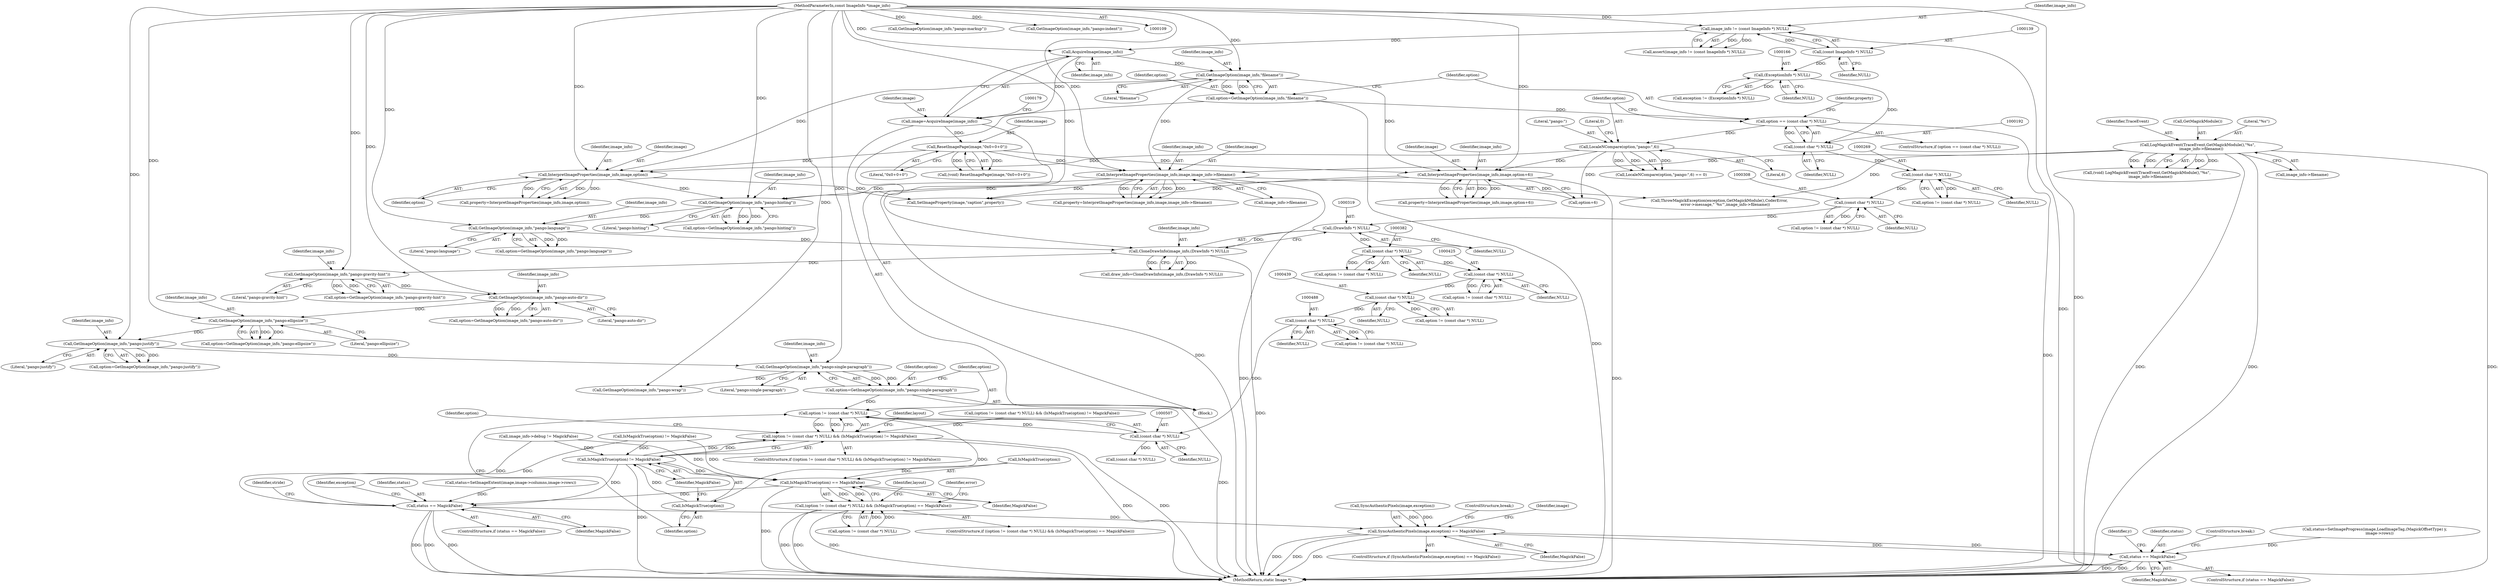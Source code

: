 digraph "0_ImageMagick_f6e9d0d9955e85bdd7540b251cd50d598dacc5e6_42@pointer" {
"1000504" [label="(Call,option != (const char *) NULL)"];
"1000497" [label="(Call,option=GetImageOption(image_info,\"pango:single-paragraph\"))"];
"1000499" [label="(Call,GetImageOption(image_info,\"pango:single-paragraph\"))"];
"1000480" [label="(Call,GetImageOption(image_info,\"pango:justify\"))"];
"1000432" [label="(Call,GetImageOption(image_info,\"pango:ellipsize\"))"];
"1000418" [label="(Call,GetImageOption(image_info,\"pango:auto-dir\"))"];
"1000375" [label="(Call,GetImageOption(image_info,\"pango:gravity-hint\"))"];
"1000316" [label="(Call,CloneDrawInfo(image_info,(DrawInfo *) NULL))"];
"1000301" [label="(Call,GetImageOption(image_info,\"pango:language\"))"];
"1000262" [label="(Call,GetImageOption(image_info,\"pango:hinting\"))"];
"1000221" [label="(Call,InterpretImageProperties(image_info,image,option))"];
"1000185" [label="(Call,GetImageOption(image_info,\"filename\"))"];
"1000176" [label="(Call,AcquireImage(image_info))"];
"1000136" [label="(Call,image_info != (const ImageInfo *) NULL)"];
"1000110" [label="(MethodParameterIn,const ImageInfo *image_info)"];
"1000138" [label="(Call,(const ImageInfo *) NULL)"];
"1000180" [label="(Call,ResetImagePage(image,\"0x0+0+0\"))"];
"1000174" [label="(Call,image=AcquireImage(image_info))"];
"1000205" [label="(Call,LocaleNCompare(option,\"pango:\",6))"];
"1000189" [label="(Call,option == (const char *) NULL)"];
"1000183" [label="(Call,option=GetImageOption(image_info,\"filename\"))"];
"1000191" [label="(Call,(const char *) NULL)"];
"1000165" [label="(Call,(ExceptionInfo *) NULL)"];
"1000196" [label="(Call,InterpretImageProperties(image_info,image,image_info->filename))"];
"1000155" [label="(Call,LogMagickEvent(TraceEvent,GetMagickModule(),\"%s\",\n      image_info->filename))"];
"1000212" [label="(Call,InterpretImageProperties(image_info,image,option+6))"];
"1000318" [label="(Call,(DrawInfo *) NULL)"];
"1000307" [label="(Call,(const char *) NULL)"];
"1000268" [label="(Call,(const char *) NULL)"];
"1000506" [label="(Call,(const char *) NULL)"];
"1000487" [label="(Call,(const char *) NULL)"];
"1000438" [label="(Call,(const char *) NULL)"];
"1000424" [label="(Call,(const char *) NULL)"];
"1000381" [label="(Call,(const char *) NULL)"];
"1000503" [label="(Call,(option != (const char *) NULL) && (IsMagickTrue(option) != MagickFalse))"];
"1000510" [label="(Call,IsMagickTrue(option))"];
"1000509" [label="(Call,IsMagickTrue(option) != MagickFalse)"];
"1000694" [label="(Call,IsMagickTrue(option) == MagickFalse)"];
"1000688" [label="(Call,(option != (const char *) NULL) && (IsMagickTrue(option) == MagickFalse))"];
"1000925" [label="(Call,status == MagickFalse)"];
"1001167" [label="(Call,SyncAuthenticPixels(image,exception) == MagickFalse)"];
"1001194" [label="(Call,status == MagickFalse)"];
"1000481" [label="(Identifier,image_info)"];
"1000503" [label="(Call,(option != (const char *) NULL) && (IsMagickTrue(option) != MagickFalse))"];
"1000303" [label="(Literal,\"pango:language\")"];
"1000219" [label="(Call,property=InterpretImageProperties(image_info,image,option))"];
"1000707" [label="(Identifier,error)"];
"1000195" [label="(Identifier,property)"];
"1000305" [label="(Call,option != (const char *) NULL)"];
"1000420" [label="(Literal,\"pango:auto-dir\")"];
"1000191" [label="(Call,(const char *) NULL)"];
"1000433" [label="(Identifier,image_info)"];
"1000927" [label="(Identifier,MagickFalse)"];
"1001052" [label="(Identifier,y)"];
"1000222" [label="(Identifier,image_info)"];
"1000524" [label="(Call,(const char *) NULL)"];
"1000498" [label="(Identifier,option)"];
"1000432" [label="(Call,GetImageOption(image_info,\"pango:ellipsize\"))"];
"1000187" [label="(Literal,\"filename\")"];
"1000135" [label="(Call,assert(image_info != (const ImageInfo *) NULL))"];
"1000480" [label="(Call,GetImageOption(image_info,\"pango:justify\"))"];
"1000478" [label="(Call,option=GetImageOption(image_info,\"pango:justify\"))"];
"1000214" [label="(Identifier,image)"];
"1000510" [label="(Call,IsMagickTrue(option))"];
"1001194" [label="(Call,status == MagickFalse)"];
"1000270" [label="(Identifier,NULL)"];
"1000689" [label="(Call,option != (const char *) NULL)"];
"1001166" [label="(ControlStructure,if (SyncAuthenticPixels(image,exception) == MagickFalse))"];
"1000155" [label="(Call,LogMagickEvent(TraceEvent,GetMagickModule(),\"%s\",\n      image_info->filename))"];
"1000939" [label="(Identifier,stride)"];
"1001193" [label="(ControlStructure,if (status == MagickFalse))"];
"1000176" [label="(Call,AcquireImage(image_info))"];
"1000314" [label="(Call,draw_info=CloneDrawInfo(image_info,(DrawInfo *) NULL))"];
"1000190" [label="(Identifier,option)"];
"1000140" [label="(Identifier,NULL)"];
"1000506" [label="(Call,(const char *) NULL)"];
"1001213" [label="(MethodReturn,static Image *)"];
"1000512" [label="(Identifier,MagickFalse)"];
"1000318" [label="(Call,(DrawInfo *) NULL)"];
"1000268" [label="(Call,(const char *) NULL)"];
"1000377" [label="(Literal,\"pango:gravity-hint\")"];
"1000694" [label="(Call,IsMagickTrue(option) == MagickFalse)"];
"1000487" [label="(Call,(const char *) NULL)"];
"1000189" [label="(Call,option == (const char *) NULL)"];
"1000307" [label="(Call,(const char *) NULL)"];
"1001167" [label="(Call,SyncAuthenticPixels(image,exception) == MagickFalse)"];
"1000687" [label="(ControlStructure,if ((option != (const char *) NULL) && (IsMagickTrue(option) == MagickFalse)))"];
"1000518" [label="(Call,GetImageOption(image_info,\"pango:wrap\"))"];
"1000511" [label="(Identifier,option)"];
"1000419" [label="(Identifier,image_info)"];
"1000198" [label="(Identifier,image)"];
"1000186" [label="(Identifier,image_info)"];
"1000197" [label="(Identifier,image_info)"];
"1001171" [label="(Identifier,MagickFalse)"];
"1000383" [label="(Identifier,NULL)"];
"1000182" [label="(Literal,\"0x0+0+0\")"];
"1000224" [label="(Identifier,option)"];
"1000156" [label="(Identifier,TraceEvent)"];
"1000180" [label="(Call,ResetImagePage(image,\"0x0+0+0\"))"];
"1000316" [label="(Call,CloneDrawInfo(image_info,(DrawInfo *) NULL))"];
"1000212" [label="(Call,InterpretImageProperties(image_info,image,option+6))"];
"1000165" [label="(Call,(ExceptionInfo *) NULL)"];
"1000260" [label="(Call,option=GetImageOption(image_info,\"pango:hinting\"))"];
"1000699" [label="(Identifier,layout)"];
"1000416" [label="(Call,option=GetImageOption(image_info,\"pango:auto-dir\"))"];
"1001195" [label="(Identifier,status)"];
"1000194" [label="(Call,property=InterpretImageProperties(image_info,image,image_info->filename))"];
"1000505" [label="(Identifier,option)"];
"1000430" [label="(Call,option=GetImageOption(image_info,\"pango:ellipsize\"))"];
"1000215" [label="(Call,option+6)"];
"1000137" [label="(Identifier,image_info)"];
"1000159" [label="(Call,image_info->filename)"];
"1000684" [label="(Call,GetImageOption(image_info,\"pango:markup\"))"];
"1000485" [label="(Call,option != (const char *) NULL)"];
"1001196" [label="(Identifier,MagickFalse)"];
"1000930" [label="(Identifier,exception)"];
"1000422" [label="(Call,option != (const char *) NULL)"];
"1000175" [label="(Identifier,image)"];
"1000381" [label="(Call,(const char *) NULL)"];
"1000262" [label="(Call,GetImageOption(image_info,\"pango:hinting\"))"];
"1000177" [label="(Identifier,image_info)"];
"1000205" [label="(Call,LocaleNCompare(option,\"pango:\",6))"];
"1000302" [label="(Identifier,image_info)"];
"1000320" [label="(Identifier,NULL)"];
"1000726" [label="(Call,ThrowMagickException(exception,GetMagickModule(),CoderError,\n          error->message,\"`%s'\",image_info->filename))"];
"1000926" [label="(Identifier,status)"];
"1000157" [label="(Call,GetMagickModule())"];
"1000426" [label="(Identifier,NULL)"];
"1000438" [label="(Call,(const char *) NULL)"];
"1000227" [label="(Call,SetImageProperty(image,\"caption\",property))"];
"1000502" [label="(ControlStructure,if ((option != (const char *) NULL) && (IsMagickTrue(option) != MagickFalse)))"];
"1000209" [label="(Literal,0)"];
"1000196" [label="(Call,InterpretImageProperties(image_info,image,image_info->filename))"];
"1000497" [label="(Call,option=GetImageOption(image_info,\"pango:single-paragraph\"))"];
"1000204" [label="(Call,LocaleNCompare(option,\"pango:\",6) == 0)"];
"1000914" [label="(Call,status=SetImageExtent(image,image->columns,image->rows))"];
"1000174" [label="(Call,image=AcquireImage(image_info))"];
"1000206" [label="(Identifier,option)"];
"1000375" [label="(Call,GetImageOption(image_info,\"pango:gravity-hint\"))"];
"1000925" [label="(Call,status == MagickFalse)"];
"1000188" [label="(ControlStructure,if (option == (const char *) NULL))"];
"1000440" [label="(Identifier,NULL)"];
"1000184" [label="(Identifier,option)"];
"1000110" [label="(MethodParameterIn,const ImageInfo *image_info)"];
"1000501" [label="(Literal,\"pango:single-paragraph\")"];
"1000148" [label="(Call,image_info->debug != MagickFalse)"];
"1000167" [label="(Identifier,NULL)"];
"1000223" [label="(Identifier,image)"];
"1001176" [label="(Identifier,image)"];
"1000158" [label="(Literal,\"%s\")"];
"1000210" [label="(Call,property=InterpretImageProperties(image_info,image,option+6))"];
"1000434" [label="(Literal,\"pango:ellipsize\")"];
"1001197" [label="(ControlStructure,break;)"];
"1000199" [label="(Call,image_info->filename)"];
"1000373" [label="(Call,option=GetImageOption(image_info,\"pango:gravity-hint\"))"];
"1000309" [label="(Identifier,NULL)"];
"1000508" [label="(Identifier,NULL)"];
"1000514" [label="(Identifier,layout)"];
"1000424" [label="(Call,(const char *) NULL)"];
"1000557" [label="(Call,GetImageOption(image_info,\"pango:indent\"))"];
"1000484" [label="(Call,(option != (const char *) NULL) && (IsMagickTrue(option) != MagickFalse))"];
"1000418" [label="(Call,GetImageOption(image_info,\"pango:auto-dir\"))"];
"1000112" [label="(Block,)"];
"1000263" [label="(Identifier,image_info)"];
"1000178" [label="(Call,(void) ResetImagePage(image,\"0x0+0+0\"))"];
"1000376" [label="(Identifier,image_info)"];
"1000207" [label="(Literal,\"pango:\")"];
"1000299" [label="(Call,option=GetImageOption(image_info,\"pango:language\"))"];
"1000136" [label="(Call,image_info != (const ImageInfo *) NULL)"];
"1000163" [label="(Call,exception != (ExceptionInfo *) NULL)"];
"1000266" [label="(Call,option != (const char *) NULL)"];
"1000317" [label="(Identifier,image_info)"];
"1001182" [label="(Call,status=SetImageProgress(image,LoadImageTag,(MagickOffsetType) y,\n        image->rows))"];
"1000221" [label="(Call,InterpretImageProperties(image_info,image,option))"];
"1000379" [label="(Call,option != (const char *) NULL)"];
"1000924" [label="(ControlStructure,if (status == MagickFalse))"];
"1000208" [label="(Literal,6)"];
"1000153" [label="(Call,(void) LogMagickEvent(TraceEvent,GetMagickModule(),\"%s\",\n      image_info->filename))"];
"1000500" [label="(Identifier,image_info)"];
"1000301" [label="(Call,GetImageOption(image_info,\"pango:language\"))"];
"1001168" [label="(Call,SyncAuthenticPixels(image,exception))"];
"1000183" [label="(Call,option=GetImageOption(image_info,\"filename\"))"];
"1000697" [label="(Identifier,MagickFalse)"];
"1000490" [label="(Call,IsMagickTrue(option) != MagickFalse)"];
"1000509" [label="(Call,IsMagickTrue(option) != MagickFalse)"];
"1000213" [label="(Identifier,image_info)"];
"1000181" [label="(Identifier,image)"];
"1001172" [label="(ControlStructure,break;)"];
"1000482" [label="(Literal,\"pango:justify\")"];
"1000185" [label="(Call,GetImageOption(image_info,\"filename\"))"];
"1000489" [label="(Identifier,NULL)"];
"1000504" [label="(Call,option != (const char *) NULL)"];
"1000264" [label="(Literal,\"pango:hinting\")"];
"1000138" [label="(Call,(const ImageInfo *) NULL)"];
"1000499" [label="(Call,GetImageOption(image_info,\"pango:single-paragraph\"))"];
"1000688" [label="(Call,(option != (const char *) NULL) && (IsMagickTrue(option) == MagickFalse))"];
"1000193" [label="(Identifier,NULL)"];
"1000517" [label="(Identifier,option)"];
"1000436" [label="(Call,option != (const char *) NULL)"];
"1000695" [label="(Call,IsMagickTrue(option))"];
"1000504" -> "1000503"  [label="AST: "];
"1000504" -> "1000506"  [label="CFG: "];
"1000505" -> "1000504"  [label="AST: "];
"1000506" -> "1000504"  [label="AST: "];
"1000511" -> "1000504"  [label="CFG: "];
"1000503" -> "1000504"  [label="CFG: "];
"1000504" -> "1000503"  [label="DDG: "];
"1000504" -> "1000503"  [label="DDG: "];
"1000497" -> "1000504"  [label="DDG: "];
"1000506" -> "1000504"  [label="DDG: "];
"1000504" -> "1000510"  [label="DDG: "];
"1000497" -> "1000112"  [label="AST: "];
"1000497" -> "1000499"  [label="CFG: "];
"1000498" -> "1000497"  [label="AST: "];
"1000499" -> "1000497"  [label="AST: "];
"1000505" -> "1000497"  [label="CFG: "];
"1000497" -> "1001213"  [label="DDG: "];
"1000499" -> "1000497"  [label="DDG: "];
"1000499" -> "1000497"  [label="DDG: "];
"1000499" -> "1000501"  [label="CFG: "];
"1000500" -> "1000499"  [label="AST: "];
"1000501" -> "1000499"  [label="AST: "];
"1000480" -> "1000499"  [label="DDG: "];
"1000110" -> "1000499"  [label="DDG: "];
"1000499" -> "1000518"  [label="DDG: "];
"1000480" -> "1000478"  [label="AST: "];
"1000480" -> "1000482"  [label="CFG: "];
"1000481" -> "1000480"  [label="AST: "];
"1000482" -> "1000480"  [label="AST: "];
"1000478" -> "1000480"  [label="CFG: "];
"1000480" -> "1000478"  [label="DDG: "];
"1000480" -> "1000478"  [label="DDG: "];
"1000432" -> "1000480"  [label="DDG: "];
"1000110" -> "1000480"  [label="DDG: "];
"1000432" -> "1000430"  [label="AST: "];
"1000432" -> "1000434"  [label="CFG: "];
"1000433" -> "1000432"  [label="AST: "];
"1000434" -> "1000432"  [label="AST: "];
"1000430" -> "1000432"  [label="CFG: "];
"1000432" -> "1000430"  [label="DDG: "];
"1000432" -> "1000430"  [label="DDG: "];
"1000418" -> "1000432"  [label="DDG: "];
"1000110" -> "1000432"  [label="DDG: "];
"1000418" -> "1000416"  [label="AST: "];
"1000418" -> "1000420"  [label="CFG: "];
"1000419" -> "1000418"  [label="AST: "];
"1000420" -> "1000418"  [label="AST: "];
"1000416" -> "1000418"  [label="CFG: "];
"1000418" -> "1000416"  [label="DDG: "];
"1000418" -> "1000416"  [label="DDG: "];
"1000375" -> "1000418"  [label="DDG: "];
"1000110" -> "1000418"  [label="DDG: "];
"1000375" -> "1000373"  [label="AST: "];
"1000375" -> "1000377"  [label="CFG: "];
"1000376" -> "1000375"  [label="AST: "];
"1000377" -> "1000375"  [label="AST: "];
"1000373" -> "1000375"  [label="CFG: "];
"1000375" -> "1000373"  [label="DDG: "];
"1000375" -> "1000373"  [label="DDG: "];
"1000316" -> "1000375"  [label="DDG: "];
"1000110" -> "1000375"  [label="DDG: "];
"1000316" -> "1000314"  [label="AST: "];
"1000316" -> "1000318"  [label="CFG: "];
"1000317" -> "1000316"  [label="AST: "];
"1000318" -> "1000316"  [label="AST: "];
"1000314" -> "1000316"  [label="CFG: "];
"1000316" -> "1001213"  [label="DDG: "];
"1000316" -> "1000314"  [label="DDG: "];
"1000316" -> "1000314"  [label="DDG: "];
"1000301" -> "1000316"  [label="DDG: "];
"1000110" -> "1000316"  [label="DDG: "];
"1000318" -> "1000316"  [label="DDG: "];
"1000301" -> "1000299"  [label="AST: "];
"1000301" -> "1000303"  [label="CFG: "];
"1000302" -> "1000301"  [label="AST: "];
"1000303" -> "1000301"  [label="AST: "];
"1000299" -> "1000301"  [label="CFG: "];
"1000301" -> "1000299"  [label="DDG: "];
"1000301" -> "1000299"  [label="DDG: "];
"1000262" -> "1000301"  [label="DDG: "];
"1000110" -> "1000301"  [label="DDG: "];
"1000262" -> "1000260"  [label="AST: "];
"1000262" -> "1000264"  [label="CFG: "];
"1000263" -> "1000262"  [label="AST: "];
"1000264" -> "1000262"  [label="AST: "];
"1000260" -> "1000262"  [label="CFG: "];
"1000262" -> "1000260"  [label="DDG: "];
"1000262" -> "1000260"  [label="DDG: "];
"1000221" -> "1000262"  [label="DDG: "];
"1000196" -> "1000262"  [label="DDG: "];
"1000212" -> "1000262"  [label="DDG: "];
"1000110" -> "1000262"  [label="DDG: "];
"1000221" -> "1000219"  [label="AST: "];
"1000221" -> "1000224"  [label="CFG: "];
"1000222" -> "1000221"  [label="AST: "];
"1000223" -> "1000221"  [label="AST: "];
"1000224" -> "1000221"  [label="AST: "];
"1000219" -> "1000221"  [label="CFG: "];
"1000221" -> "1000219"  [label="DDG: "];
"1000221" -> "1000219"  [label="DDG: "];
"1000221" -> "1000219"  [label="DDG: "];
"1000185" -> "1000221"  [label="DDG: "];
"1000110" -> "1000221"  [label="DDG: "];
"1000180" -> "1000221"  [label="DDG: "];
"1000205" -> "1000221"  [label="DDG: "];
"1000221" -> "1000227"  [label="DDG: "];
"1000185" -> "1000183"  [label="AST: "];
"1000185" -> "1000187"  [label="CFG: "];
"1000186" -> "1000185"  [label="AST: "];
"1000187" -> "1000185"  [label="AST: "];
"1000183" -> "1000185"  [label="CFG: "];
"1000185" -> "1000183"  [label="DDG: "];
"1000185" -> "1000183"  [label="DDG: "];
"1000176" -> "1000185"  [label="DDG: "];
"1000110" -> "1000185"  [label="DDG: "];
"1000185" -> "1000196"  [label="DDG: "];
"1000185" -> "1000212"  [label="DDG: "];
"1000176" -> "1000174"  [label="AST: "];
"1000176" -> "1000177"  [label="CFG: "];
"1000177" -> "1000176"  [label="AST: "];
"1000174" -> "1000176"  [label="CFG: "];
"1000176" -> "1000174"  [label="DDG: "];
"1000136" -> "1000176"  [label="DDG: "];
"1000110" -> "1000176"  [label="DDG: "];
"1000136" -> "1000135"  [label="AST: "];
"1000136" -> "1000138"  [label="CFG: "];
"1000137" -> "1000136"  [label="AST: "];
"1000138" -> "1000136"  [label="AST: "];
"1000135" -> "1000136"  [label="CFG: "];
"1000136" -> "1001213"  [label="DDG: "];
"1000136" -> "1000135"  [label="DDG: "];
"1000136" -> "1000135"  [label="DDG: "];
"1000110" -> "1000136"  [label="DDG: "];
"1000138" -> "1000136"  [label="DDG: "];
"1000110" -> "1000109"  [label="AST: "];
"1000110" -> "1001213"  [label="DDG: "];
"1000110" -> "1000196"  [label="DDG: "];
"1000110" -> "1000212"  [label="DDG: "];
"1000110" -> "1000518"  [label="DDG: "];
"1000110" -> "1000557"  [label="DDG: "];
"1000110" -> "1000684"  [label="DDG: "];
"1000138" -> "1000140"  [label="CFG: "];
"1000139" -> "1000138"  [label="AST: "];
"1000140" -> "1000138"  [label="AST: "];
"1000138" -> "1000165"  [label="DDG: "];
"1000180" -> "1000178"  [label="AST: "];
"1000180" -> "1000182"  [label="CFG: "];
"1000181" -> "1000180"  [label="AST: "];
"1000182" -> "1000180"  [label="AST: "];
"1000178" -> "1000180"  [label="CFG: "];
"1000180" -> "1000178"  [label="DDG: "];
"1000180" -> "1000178"  [label="DDG: "];
"1000174" -> "1000180"  [label="DDG: "];
"1000180" -> "1000196"  [label="DDG: "];
"1000180" -> "1000212"  [label="DDG: "];
"1000174" -> "1000112"  [label="AST: "];
"1000175" -> "1000174"  [label="AST: "];
"1000179" -> "1000174"  [label="CFG: "];
"1000174" -> "1001213"  [label="DDG: "];
"1000205" -> "1000204"  [label="AST: "];
"1000205" -> "1000208"  [label="CFG: "];
"1000206" -> "1000205"  [label="AST: "];
"1000207" -> "1000205"  [label="AST: "];
"1000208" -> "1000205"  [label="AST: "];
"1000209" -> "1000205"  [label="CFG: "];
"1000205" -> "1000204"  [label="DDG: "];
"1000205" -> "1000204"  [label="DDG: "];
"1000205" -> "1000204"  [label="DDG: "];
"1000189" -> "1000205"  [label="DDG: "];
"1000205" -> "1000212"  [label="DDG: "];
"1000205" -> "1000215"  [label="DDG: "];
"1000189" -> "1000188"  [label="AST: "];
"1000189" -> "1000191"  [label="CFG: "];
"1000190" -> "1000189"  [label="AST: "];
"1000191" -> "1000189"  [label="AST: "];
"1000195" -> "1000189"  [label="CFG: "];
"1000206" -> "1000189"  [label="CFG: "];
"1000189" -> "1001213"  [label="DDG: "];
"1000183" -> "1000189"  [label="DDG: "];
"1000191" -> "1000189"  [label="DDG: "];
"1000183" -> "1000112"  [label="AST: "];
"1000184" -> "1000183"  [label="AST: "];
"1000190" -> "1000183"  [label="CFG: "];
"1000183" -> "1001213"  [label="DDG: "];
"1000191" -> "1000193"  [label="CFG: "];
"1000192" -> "1000191"  [label="AST: "];
"1000193" -> "1000191"  [label="AST: "];
"1000165" -> "1000191"  [label="DDG: "];
"1000191" -> "1000268"  [label="DDG: "];
"1000165" -> "1000163"  [label="AST: "];
"1000165" -> "1000167"  [label="CFG: "];
"1000166" -> "1000165"  [label="AST: "];
"1000167" -> "1000165"  [label="AST: "];
"1000163" -> "1000165"  [label="CFG: "];
"1000165" -> "1000163"  [label="DDG: "];
"1000196" -> "1000194"  [label="AST: "];
"1000196" -> "1000199"  [label="CFG: "];
"1000197" -> "1000196"  [label="AST: "];
"1000198" -> "1000196"  [label="AST: "];
"1000199" -> "1000196"  [label="AST: "];
"1000194" -> "1000196"  [label="CFG: "];
"1000196" -> "1001213"  [label="DDG: "];
"1000196" -> "1000194"  [label="DDG: "];
"1000196" -> "1000194"  [label="DDG: "];
"1000196" -> "1000194"  [label="DDG: "];
"1000155" -> "1000196"  [label="DDG: "];
"1000196" -> "1000227"  [label="DDG: "];
"1000196" -> "1000726"  [label="DDG: "];
"1000155" -> "1000153"  [label="AST: "];
"1000155" -> "1000159"  [label="CFG: "];
"1000156" -> "1000155"  [label="AST: "];
"1000157" -> "1000155"  [label="AST: "];
"1000158" -> "1000155"  [label="AST: "];
"1000159" -> "1000155"  [label="AST: "];
"1000153" -> "1000155"  [label="CFG: "];
"1000155" -> "1001213"  [label="DDG: "];
"1000155" -> "1001213"  [label="DDG: "];
"1000155" -> "1001213"  [label="DDG: "];
"1000155" -> "1000153"  [label="DDG: "];
"1000155" -> "1000153"  [label="DDG: "];
"1000155" -> "1000153"  [label="DDG: "];
"1000155" -> "1000153"  [label="DDG: "];
"1000155" -> "1000726"  [label="DDG: "];
"1000212" -> "1000210"  [label="AST: "];
"1000212" -> "1000215"  [label="CFG: "];
"1000213" -> "1000212"  [label="AST: "];
"1000214" -> "1000212"  [label="AST: "];
"1000215" -> "1000212"  [label="AST: "];
"1000210" -> "1000212"  [label="CFG: "];
"1000212" -> "1001213"  [label="DDG: "];
"1000212" -> "1000210"  [label="DDG: "];
"1000212" -> "1000210"  [label="DDG: "];
"1000212" -> "1000210"  [label="DDG: "];
"1000212" -> "1000227"  [label="DDG: "];
"1000318" -> "1000320"  [label="CFG: "];
"1000319" -> "1000318"  [label="AST: "];
"1000320" -> "1000318"  [label="AST: "];
"1000307" -> "1000318"  [label="DDG: "];
"1000318" -> "1000381"  [label="DDG: "];
"1000307" -> "1000305"  [label="AST: "];
"1000307" -> "1000309"  [label="CFG: "];
"1000308" -> "1000307"  [label="AST: "];
"1000309" -> "1000307"  [label="AST: "];
"1000305" -> "1000307"  [label="CFG: "];
"1000307" -> "1000305"  [label="DDG: "];
"1000268" -> "1000307"  [label="DDG: "];
"1000268" -> "1000266"  [label="AST: "];
"1000268" -> "1000270"  [label="CFG: "];
"1000269" -> "1000268"  [label="AST: "];
"1000270" -> "1000268"  [label="AST: "];
"1000266" -> "1000268"  [label="CFG: "];
"1000268" -> "1000266"  [label="DDG: "];
"1000506" -> "1000508"  [label="CFG: "];
"1000507" -> "1000506"  [label="AST: "];
"1000508" -> "1000506"  [label="AST: "];
"1000487" -> "1000506"  [label="DDG: "];
"1000506" -> "1000524"  [label="DDG: "];
"1000487" -> "1000485"  [label="AST: "];
"1000487" -> "1000489"  [label="CFG: "];
"1000488" -> "1000487"  [label="AST: "];
"1000489" -> "1000487"  [label="AST: "];
"1000485" -> "1000487"  [label="CFG: "];
"1000487" -> "1000485"  [label="DDG: "];
"1000438" -> "1000487"  [label="DDG: "];
"1000438" -> "1000436"  [label="AST: "];
"1000438" -> "1000440"  [label="CFG: "];
"1000439" -> "1000438"  [label="AST: "];
"1000440" -> "1000438"  [label="AST: "];
"1000436" -> "1000438"  [label="CFG: "];
"1000438" -> "1000436"  [label="DDG: "];
"1000424" -> "1000438"  [label="DDG: "];
"1000424" -> "1000422"  [label="AST: "];
"1000424" -> "1000426"  [label="CFG: "];
"1000425" -> "1000424"  [label="AST: "];
"1000426" -> "1000424"  [label="AST: "];
"1000422" -> "1000424"  [label="CFG: "];
"1000424" -> "1000422"  [label="DDG: "];
"1000381" -> "1000424"  [label="DDG: "];
"1000381" -> "1000379"  [label="AST: "];
"1000381" -> "1000383"  [label="CFG: "];
"1000382" -> "1000381"  [label="AST: "];
"1000383" -> "1000381"  [label="AST: "];
"1000379" -> "1000381"  [label="CFG: "];
"1000381" -> "1000379"  [label="DDG: "];
"1000503" -> "1000502"  [label="AST: "];
"1000503" -> "1000509"  [label="CFG: "];
"1000509" -> "1000503"  [label="AST: "];
"1000514" -> "1000503"  [label="CFG: "];
"1000517" -> "1000503"  [label="CFG: "];
"1000503" -> "1001213"  [label="DDG: "];
"1000503" -> "1001213"  [label="DDG: "];
"1000484" -> "1000503"  [label="DDG: "];
"1000509" -> "1000503"  [label="DDG: "];
"1000509" -> "1000503"  [label="DDG: "];
"1000510" -> "1000509"  [label="AST: "];
"1000510" -> "1000511"  [label="CFG: "];
"1000511" -> "1000510"  [label="AST: "];
"1000512" -> "1000510"  [label="CFG: "];
"1000510" -> "1000509"  [label="DDG: "];
"1000509" -> "1000512"  [label="CFG: "];
"1000512" -> "1000509"  [label="AST: "];
"1000509" -> "1001213"  [label="DDG: "];
"1000148" -> "1000509"  [label="DDG: "];
"1000490" -> "1000509"  [label="DDG: "];
"1000509" -> "1000694"  [label="DDG: "];
"1000509" -> "1000925"  [label="DDG: "];
"1000694" -> "1000688"  [label="AST: "];
"1000694" -> "1000697"  [label="CFG: "];
"1000695" -> "1000694"  [label="AST: "];
"1000697" -> "1000694"  [label="AST: "];
"1000688" -> "1000694"  [label="CFG: "];
"1000694" -> "1001213"  [label="DDG: "];
"1000694" -> "1000688"  [label="DDG: "];
"1000694" -> "1000688"  [label="DDG: "];
"1000695" -> "1000694"  [label="DDG: "];
"1000148" -> "1000694"  [label="DDG: "];
"1000490" -> "1000694"  [label="DDG: "];
"1000694" -> "1000925"  [label="DDG: "];
"1000688" -> "1000687"  [label="AST: "];
"1000688" -> "1000689"  [label="CFG: "];
"1000689" -> "1000688"  [label="AST: "];
"1000699" -> "1000688"  [label="CFG: "];
"1000707" -> "1000688"  [label="CFG: "];
"1000688" -> "1001213"  [label="DDG: "];
"1000688" -> "1001213"  [label="DDG: "];
"1000688" -> "1001213"  [label="DDG: "];
"1000689" -> "1000688"  [label="DDG: "];
"1000689" -> "1000688"  [label="DDG: "];
"1000925" -> "1000924"  [label="AST: "];
"1000925" -> "1000927"  [label="CFG: "];
"1000926" -> "1000925"  [label="AST: "];
"1000927" -> "1000925"  [label="AST: "];
"1000930" -> "1000925"  [label="CFG: "];
"1000939" -> "1000925"  [label="CFG: "];
"1000925" -> "1001213"  [label="DDG: "];
"1000925" -> "1001213"  [label="DDG: "];
"1000925" -> "1001213"  [label="DDG: "];
"1000914" -> "1000925"  [label="DDG: "];
"1000148" -> "1000925"  [label="DDG: "];
"1000490" -> "1000925"  [label="DDG: "];
"1000925" -> "1001167"  [label="DDG: "];
"1001167" -> "1001166"  [label="AST: "];
"1001167" -> "1001171"  [label="CFG: "];
"1001168" -> "1001167"  [label="AST: "];
"1001171" -> "1001167"  [label="AST: "];
"1001172" -> "1001167"  [label="CFG: "];
"1001176" -> "1001167"  [label="CFG: "];
"1001167" -> "1001213"  [label="DDG: "];
"1001167" -> "1001213"  [label="DDG: "];
"1001167" -> "1001213"  [label="DDG: "];
"1001168" -> "1001167"  [label="DDG: "];
"1001168" -> "1001167"  [label="DDG: "];
"1001194" -> "1001167"  [label="DDG: "];
"1001167" -> "1001194"  [label="DDG: "];
"1001194" -> "1001193"  [label="AST: "];
"1001194" -> "1001196"  [label="CFG: "];
"1001195" -> "1001194"  [label="AST: "];
"1001196" -> "1001194"  [label="AST: "];
"1001197" -> "1001194"  [label="CFG: "];
"1001052" -> "1001194"  [label="CFG: "];
"1001194" -> "1001213"  [label="DDG: "];
"1001194" -> "1001213"  [label="DDG: "];
"1001194" -> "1001213"  [label="DDG: "];
"1001182" -> "1001194"  [label="DDG: "];
}
